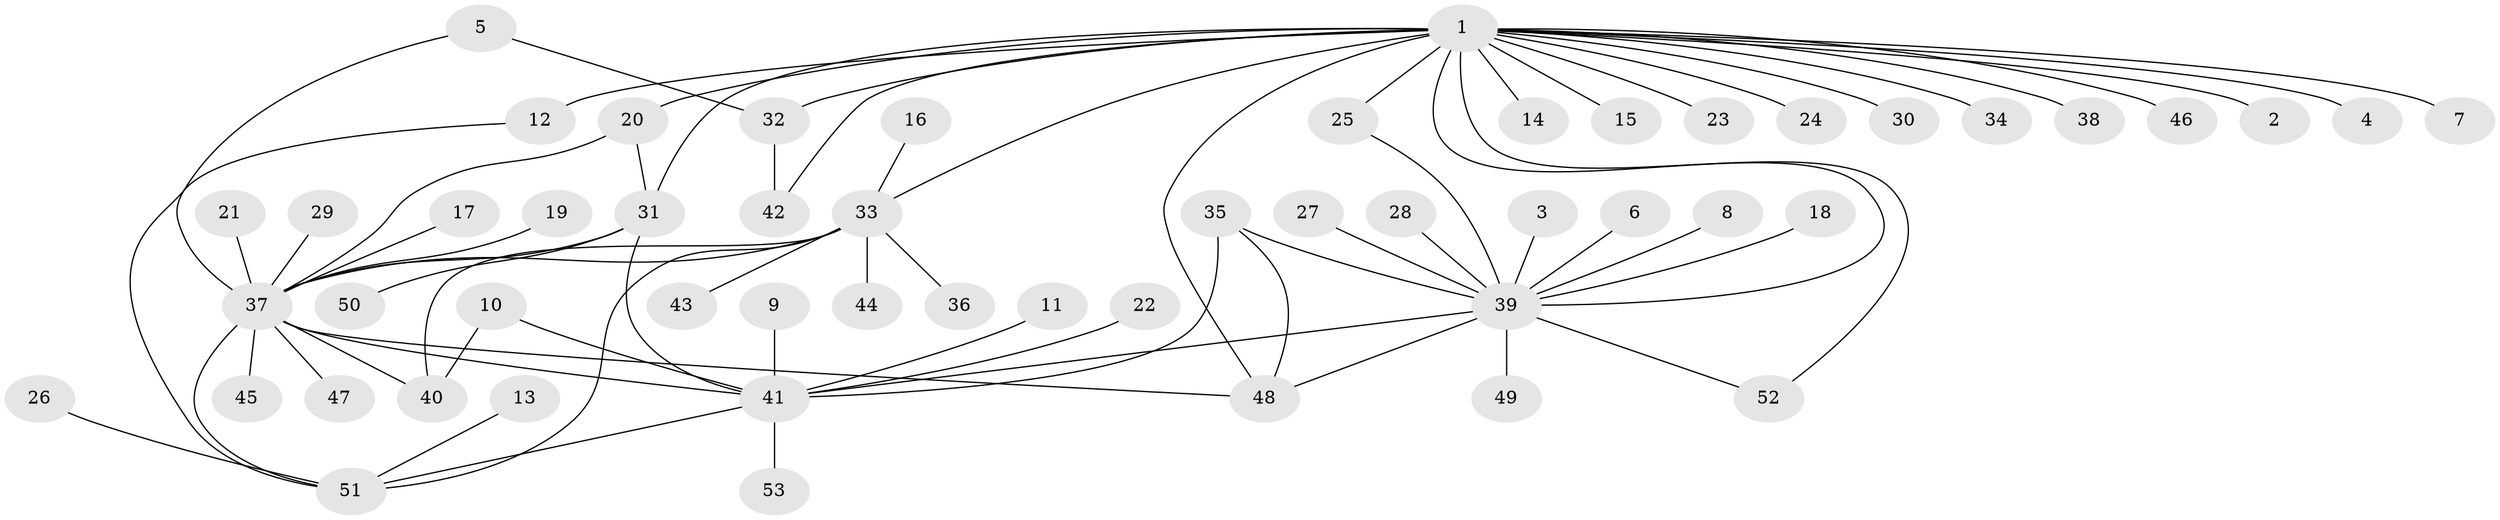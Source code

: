 // original degree distribution, {14: 0.009523809523809525, 16: 0.009523809523809525, 4: 0.047619047619047616, 1: 0.5619047619047619, 3: 0.0380952380952381, 17: 0.01904761904761905, 8: 0.009523809523809525, 2: 0.2571428571428571, 5: 0.009523809523809525, 11: 0.009523809523809525, 10: 0.009523809523809525, 6: 0.009523809523809525, 7: 0.009523809523809525}
// Generated by graph-tools (version 1.1) at 2025/26/03/09/25 03:26:01]
// undirected, 53 vertices, 70 edges
graph export_dot {
graph [start="1"]
  node [color=gray90,style=filled];
  1;
  2;
  3;
  4;
  5;
  6;
  7;
  8;
  9;
  10;
  11;
  12;
  13;
  14;
  15;
  16;
  17;
  18;
  19;
  20;
  21;
  22;
  23;
  24;
  25;
  26;
  27;
  28;
  29;
  30;
  31;
  32;
  33;
  34;
  35;
  36;
  37;
  38;
  39;
  40;
  41;
  42;
  43;
  44;
  45;
  46;
  47;
  48;
  49;
  50;
  51;
  52;
  53;
  1 -- 2 [weight=1.0];
  1 -- 4 [weight=1.0];
  1 -- 7 [weight=1.0];
  1 -- 12 [weight=2.0];
  1 -- 14 [weight=1.0];
  1 -- 15 [weight=1.0];
  1 -- 20 [weight=1.0];
  1 -- 23 [weight=1.0];
  1 -- 24 [weight=1.0];
  1 -- 25 [weight=1.0];
  1 -- 30 [weight=1.0];
  1 -- 31 [weight=1.0];
  1 -- 32 [weight=1.0];
  1 -- 33 [weight=1.0];
  1 -- 34 [weight=1.0];
  1 -- 38 [weight=1.0];
  1 -- 39 [weight=1.0];
  1 -- 42 [weight=1.0];
  1 -- 46 [weight=1.0];
  1 -- 48 [weight=2.0];
  1 -- 52 [weight=1.0];
  3 -- 39 [weight=1.0];
  5 -- 32 [weight=1.0];
  5 -- 37 [weight=1.0];
  6 -- 39 [weight=1.0];
  8 -- 39 [weight=1.0];
  9 -- 41 [weight=1.0];
  10 -- 40 [weight=1.0];
  10 -- 41 [weight=1.0];
  11 -- 41 [weight=1.0];
  12 -- 51 [weight=1.0];
  13 -- 51 [weight=1.0];
  16 -- 33 [weight=1.0];
  17 -- 37 [weight=1.0];
  18 -- 39 [weight=1.0];
  19 -- 37 [weight=1.0];
  20 -- 31 [weight=1.0];
  20 -- 37 [weight=2.0];
  21 -- 37 [weight=1.0];
  22 -- 41 [weight=1.0];
  25 -- 39 [weight=1.0];
  26 -- 51 [weight=1.0];
  27 -- 39 [weight=1.0];
  28 -- 39 [weight=1.0];
  29 -- 37 [weight=1.0];
  31 -- 37 [weight=1.0];
  31 -- 41 [weight=1.0];
  31 -- 50 [weight=1.0];
  32 -- 42 [weight=1.0];
  33 -- 36 [weight=1.0];
  33 -- 37 [weight=1.0];
  33 -- 40 [weight=1.0];
  33 -- 43 [weight=1.0];
  33 -- 44 [weight=1.0];
  33 -- 51 [weight=1.0];
  35 -- 39 [weight=1.0];
  35 -- 41 [weight=1.0];
  35 -- 48 [weight=1.0];
  37 -- 40 [weight=1.0];
  37 -- 41 [weight=1.0];
  37 -- 45 [weight=1.0];
  37 -- 47 [weight=1.0];
  37 -- 48 [weight=1.0];
  37 -- 51 [weight=1.0];
  39 -- 41 [weight=1.0];
  39 -- 48 [weight=1.0];
  39 -- 49 [weight=1.0];
  39 -- 52 [weight=1.0];
  41 -- 51 [weight=1.0];
  41 -- 53 [weight=1.0];
}
